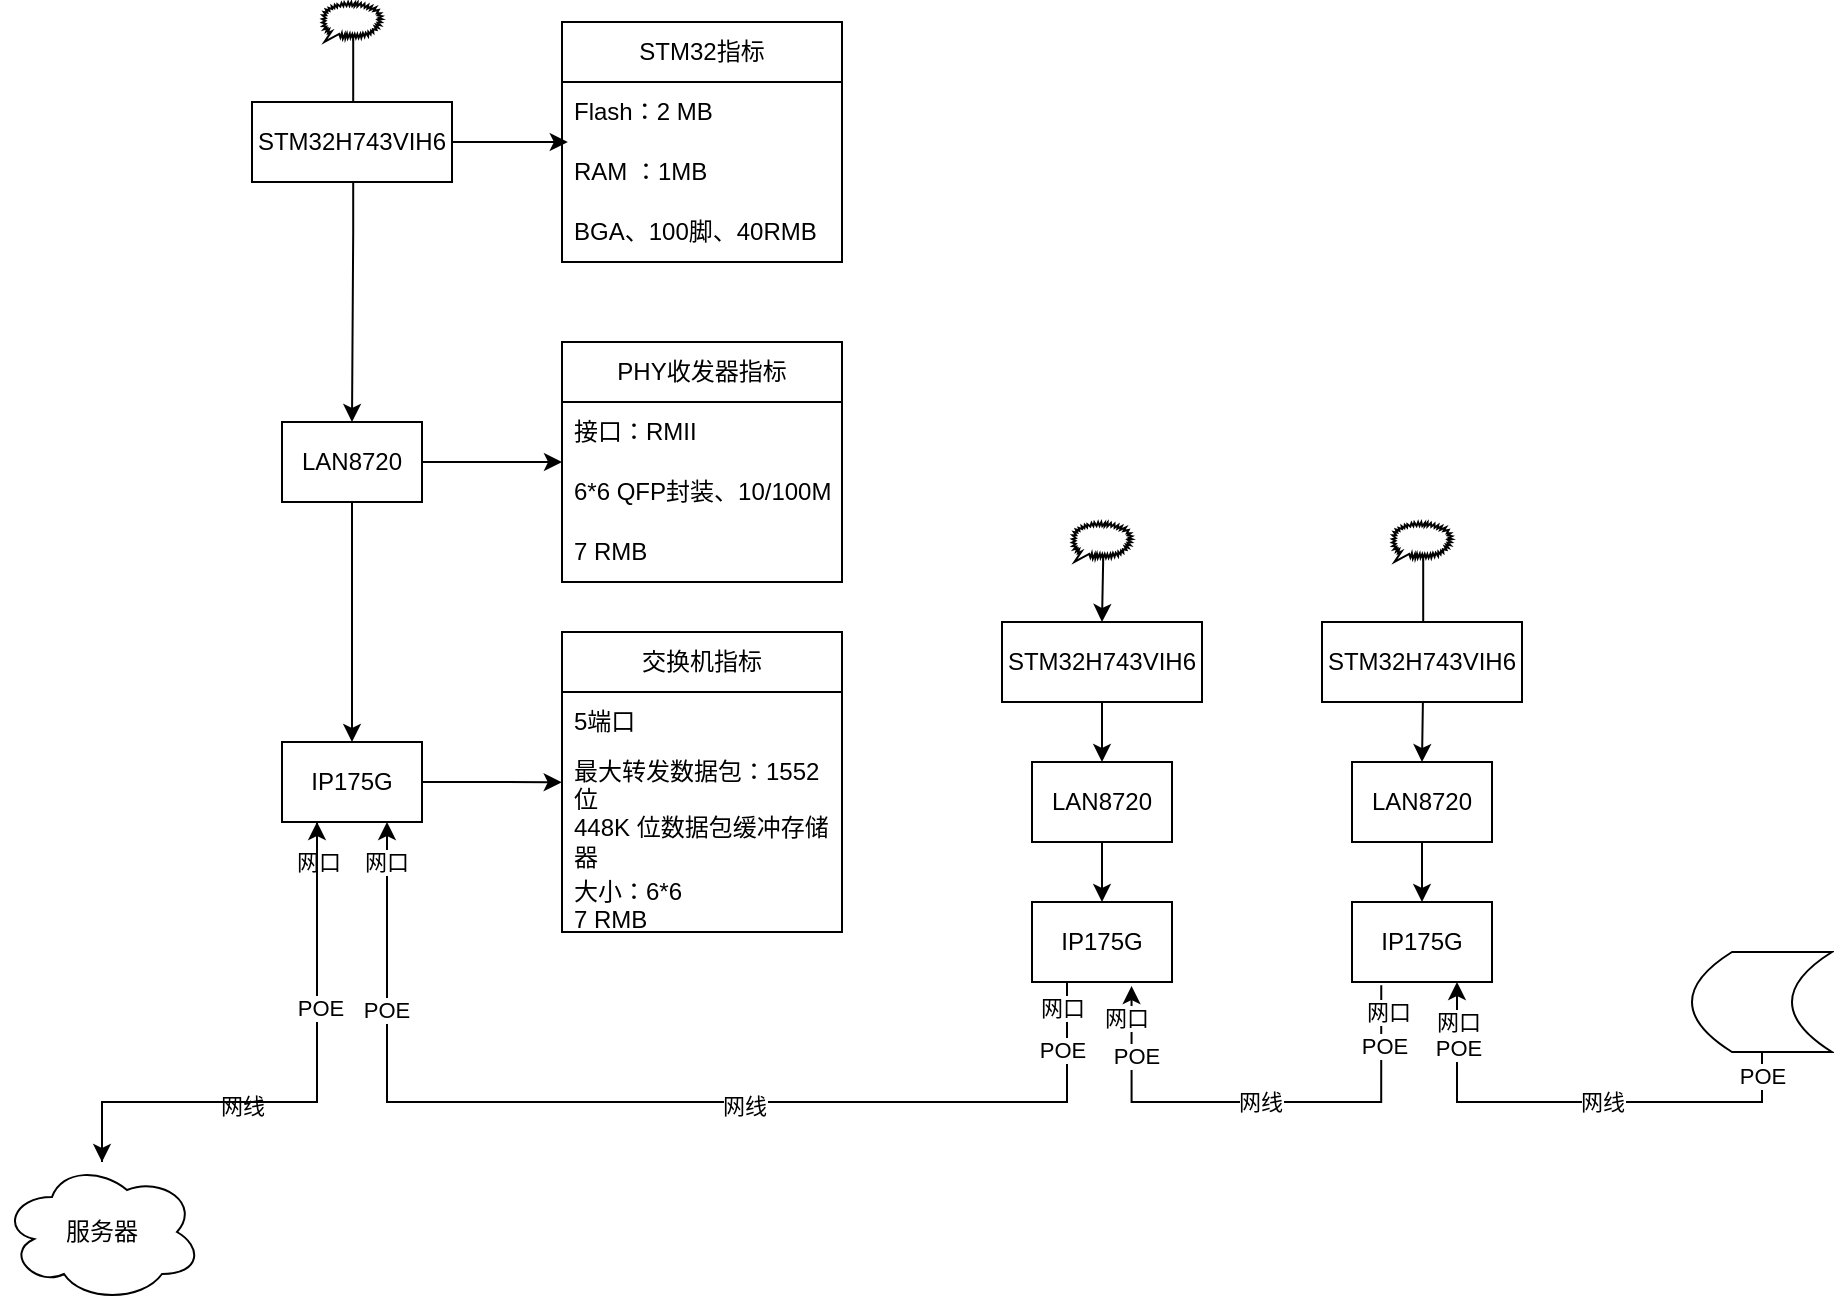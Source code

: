<mxfile version="24.7.6">
  <diagram name="第 1 页" id="cl7ZFlmtS4yidlTYS59g">
    <mxGraphModel dx="1116" dy="2990" grid="1" gridSize="10" guides="1" tooltips="1" connect="1" arrows="1" fold="1" page="1" pageScale="1" pageWidth="1654" pageHeight="2336" background="none" math="0" shadow="0">
      <root>
        <mxCell id="0" />
        <mxCell id="1" parent="0" />
        <mxCell id="Xt1rwFlgiwMUKymajf74-21" style="edgeStyle=orthogonalEdgeStyle;rounded=0;orthogonalLoop=1;jettySize=auto;html=1;entryX=0.5;entryY=0;entryDx=0;entryDy=0;" edge="1" parent="1" source="Xt1rwFlgiwMUKymajf74-1" target="Xt1rwFlgiwMUKymajf74-3">
          <mxGeometry relative="1" as="geometry" />
        </mxCell>
        <mxCell id="Xt1rwFlgiwMUKymajf74-1" value="LAN8720" style="rounded=0;whiteSpace=wrap;html=1;" vertex="1" parent="1">
          <mxGeometry x="565" y="330" width="70" height="40" as="geometry" />
        </mxCell>
        <mxCell id="Xt1rwFlgiwMUKymajf74-26" style="edgeStyle=orthogonalEdgeStyle;rounded=0;orthogonalLoop=1;jettySize=auto;html=1;exitX=0.25;exitY=1;exitDx=0;exitDy=0;entryX=0.75;entryY=1;entryDx=0;entryDy=0;" edge="1" parent="1" source="Xt1rwFlgiwMUKymajf74-3" target="Xt1rwFlgiwMUKymajf74-8">
          <mxGeometry relative="1" as="geometry">
            <Array as="points">
              <mxPoint x="583" y="500" />
              <mxPoint x="243" y="500" />
            </Array>
          </mxGeometry>
        </mxCell>
        <mxCell id="Xt1rwFlgiwMUKymajf74-60" value="网线" style="edgeLabel;html=1;align=center;verticalAlign=middle;resizable=0;points=[];" vertex="1" connectable="0" parent="Xt1rwFlgiwMUKymajf74-26">
          <mxGeometry x="-0.18" y="2" relative="1" as="geometry">
            <mxPoint as="offset" />
          </mxGeometry>
        </mxCell>
        <mxCell id="Xt1rwFlgiwMUKymajf74-64" value="网口" style="edgeLabel;html=1;align=center;verticalAlign=middle;resizable=0;points=[];" vertex="1" connectable="0" parent="Xt1rwFlgiwMUKymajf74-26">
          <mxGeometry x="0.84" y="1" relative="1" as="geometry">
            <mxPoint y="-23" as="offset" />
          </mxGeometry>
        </mxCell>
        <mxCell id="Xt1rwFlgiwMUKymajf74-66" value="网口" style="edgeLabel;html=1;align=center;verticalAlign=middle;resizable=0;points=[];" vertex="1" connectable="0" parent="Xt1rwFlgiwMUKymajf74-26">
          <mxGeometry x="-0.952" y="-3" relative="1" as="geometry">
            <mxPoint as="offset" />
          </mxGeometry>
        </mxCell>
        <mxCell id="Xt1rwFlgiwMUKymajf74-73" value="POE" style="edgeLabel;html=1;align=center;verticalAlign=middle;resizable=0;points=[];" vertex="1" connectable="0" parent="Xt1rwFlgiwMUKymajf74-26">
          <mxGeometry x="0.651" y="1" relative="1" as="geometry">
            <mxPoint as="offset" />
          </mxGeometry>
        </mxCell>
        <mxCell id="Xt1rwFlgiwMUKymajf74-74" value="POE" style="edgeLabel;html=1;align=center;verticalAlign=middle;resizable=0;points=[];" vertex="1" connectable="0" parent="Xt1rwFlgiwMUKymajf74-26">
          <mxGeometry x="-0.874" y="-3" relative="1" as="geometry">
            <mxPoint as="offset" />
          </mxGeometry>
        </mxCell>
        <mxCell id="Xt1rwFlgiwMUKymajf74-3" value="IP175G" style="rounded=0;whiteSpace=wrap;html=1;" vertex="1" parent="1">
          <mxGeometry x="565" y="400" width="70" height="40" as="geometry" />
        </mxCell>
        <mxCell id="Xt1rwFlgiwMUKymajf74-20" style="edgeStyle=orthogonalEdgeStyle;rounded=0;orthogonalLoop=1;jettySize=auto;html=1;entryX=0.5;entryY=0;entryDx=0;entryDy=0;" edge="1" parent="1" source="Xt1rwFlgiwMUKymajf74-7" target="Xt1rwFlgiwMUKymajf74-8">
          <mxGeometry relative="1" as="geometry" />
        </mxCell>
        <mxCell id="Xt1rwFlgiwMUKymajf74-57" style="edgeStyle=orthogonalEdgeStyle;rounded=0;orthogonalLoop=1;jettySize=auto;html=1;exitX=1;exitY=0.5;exitDx=0;exitDy=0;" edge="1" parent="1" source="Xt1rwFlgiwMUKymajf74-7">
          <mxGeometry relative="1" as="geometry">
            <mxPoint x="330" y="180" as="targetPoint" />
          </mxGeometry>
        </mxCell>
        <mxCell id="Xt1rwFlgiwMUKymajf74-7" value="LAN8720" style="rounded=0;whiteSpace=wrap;html=1;" vertex="1" parent="1">
          <mxGeometry x="190" y="160" width="70" height="40" as="geometry" />
        </mxCell>
        <mxCell id="Xt1rwFlgiwMUKymajf74-27" style="edgeStyle=orthogonalEdgeStyle;rounded=0;orthogonalLoop=1;jettySize=auto;html=1;exitX=0.25;exitY=1;exitDx=0;exitDy=0;" edge="1" parent="1" source="Xt1rwFlgiwMUKymajf74-8" target="Xt1rwFlgiwMUKymajf74-28">
          <mxGeometry relative="1" as="geometry">
            <mxPoint x="110" y="510" as="targetPoint" />
            <Array as="points">
              <mxPoint x="208" y="500" />
              <mxPoint x="100" y="500" />
            </Array>
          </mxGeometry>
        </mxCell>
        <mxCell id="Xt1rwFlgiwMUKymajf74-61" value="网线" style="edgeLabel;html=1;align=center;verticalAlign=middle;resizable=0;points=[];" vertex="1" connectable="0" parent="Xt1rwFlgiwMUKymajf74-27">
          <mxGeometry x="0.425" y="2" relative="1" as="geometry">
            <mxPoint x="20" as="offset" />
          </mxGeometry>
        </mxCell>
        <mxCell id="Xt1rwFlgiwMUKymajf74-65" value="网口" style="edgeLabel;html=1;align=center;verticalAlign=middle;resizable=0;points=[];" vertex="1" connectable="0" parent="Xt1rwFlgiwMUKymajf74-27">
          <mxGeometry x="-0.696" relative="1" as="geometry">
            <mxPoint y="-22" as="offset" />
          </mxGeometry>
        </mxCell>
        <mxCell id="Xt1rwFlgiwMUKymajf74-8" value="IP175G" style="rounded=0;whiteSpace=wrap;html=1;" vertex="1" parent="1">
          <mxGeometry x="190" y="320" width="70" height="40" as="geometry" />
        </mxCell>
        <mxCell id="Xt1rwFlgiwMUKymajf74-22" style="edgeStyle=orthogonalEdgeStyle;rounded=0;orthogonalLoop=1;jettySize=auto;html=1;entryX=0.5;entryY=0;entryDx=0;entryDy=0;" edge="1" parent="1" source="Xt1rwFlgiwMUKymajf74-9" target="Xt1rwFlgiwMUKymajf74-10">
          <mxGeometry relative="1" as="geometry" />
        </mxCell>
        <mxCell id="Xt1rwFlgiwMUKymajf74-9" value="LAN8720" style="rounded=0;whiteSpace=wrap;html=1;" vertex="1" parent="1">
          <mxGeometry x="725" y="330" width="70" height="40" as="geometry" />
        </mxCell>
        <mxCell id="Xt1rwFlgiwMUKymajf74-25" style="edgeStyle=orthogonalEdgeStyle;rounded=0;orthogonalLoop=1;jettySize=auto;html=1;exitX=0.209;exitY=1.04;exitDx=0;exitDy=0;entryX=0.711;entryY=1.05;entryDx=0;entryDy=0;entryPerimeter=0;exitPerimeter=0;" edge="1" parent="1" source="Xt1rwFlgiwMUKymajf74-10" target="Xt1rwFlgiwMUKymajf74-3">
          <mxGeometry relative="1" as="geometry">
            <mxPoint x="740" y="475" as="sourcePoint" />
            <mxPoint x="615" y="475" as="targetPoint" />
            <Array as="points">
              <mxPoint x="740" y="500" />
              <mxPoint x="615" y="500" />
            </Array>
          </mxGeometry>
        </mxCell>
        <mxCell id="Xt1rwFlgiwMUKymajf74-62" value="网线" style="edgeLabel;html=1;align=center;verticalAlign=middle;resizable=0;points=[];" vertex="1" connectable="0" parent="Xt1rwFlgiwMUKymajf74-25">
          <mxGeometry x="-0.008" relative="1" as="geometry">
            <mxPoint as="offset" />
          </mxGeometry>
        </mxCell>
        <mxCell id="Xt1rwFlgiwMUKymajf74-67" value="网口" style="edgeLabel;html=1;align=center;verticalAlign=middle;resizable=0;points=[];" vertex="1" connectable="0" parent="Xt1rwFlgiwMUKymajf74-25">
          <mxGeometry x="0.869" y="3" relative="1" as="geometry">
            <mxPoint as="offset" />
          </mxGeometry>
        </mxCell>
        <mxCell id="Xt1rwFlgiwMUKymajf74-69" value="网口" style="edgeLabel;html=1;align=center;verticalAlign=middle;resizable=0;points=[];" vertex="1" connectable="0" parent="Xt1rwFlgiwMUKymajf74-25">
          <mxGeometry x="-0.889" y="3" relative="1" as="geometry">
            <mxPoint as="offset" />
          </mxGeometry>
        </mxCell>
        <mxCell id="Xt1rwFlgiwMUKymajf74-75" value="POE" style="edgeLabel;html=1;align=center;verticalAlign=middle;resizable=0;points=[];" vertex="1" connectable="0" parent="Xt1rwFlgiwMUKymajf74-25">
          <mxGeometry x="0.713" y="-2" relative="1" as="geometry">
            <mxPoint as="offset" />
          </mxGeometry>
        </mxCell>
        <mxCell id="Xt1rwFlgiwMUKymajf74-76" value="POE" style="edgeLabel;html=1;align=center;verticalAlign=middle;resizable=0;points=[];" vertex="1" connectable="0" parent="Xt1rwFlgiwMUKymajf74-25">
          <mxGeometry x="-0.751" y="1" relative="1" as="geometry">
            <mxPoint as="offset" />
          </mxGeometry>
        </mxCell>
        <mxCell id="Xt1rwFlgiwMUKymajf74-10" value="IP175G" style="rounded=0;whiteSpace=wrap;html=1;" vertex="1" parent="1">
          <mxGeometry x="725" y="400" width="70" height="40" as="geometry" />
        </mxCell>
        <mxCell id="Xt1rwFlgiwMUKymajf74-17" style="edgeStyle=orthogonalEdgeStyle;rounded=0;orthogonalLoop=1;jettySize=auto;html=1;exitX=0.52;exitY=0.91;exitDx=0;exitDy=0;exitPerimeter=0;entryX=0.5;entryY=0;entryDx=0;entryDy=0;" edge="1" parent="1" source="Xt1rwFlgiwMUKymajf74-13" target="Xt1rwFlgiwMUKymajf74-7">
          <mxGeometry relative="1" as="geometry" />
        </mxCell>
        <mxCell id="Xt1rwFlgiwMUKymajf74-13" value="" style="whiteSpace=wrap;html=1;shape=mxgraph.basic.loud_callout" vertex="1" parent="1">
          <mxGeometry x="210" y="-50" width="30" height="20" as="geometry" />
        </mxCell>
        <mxCell id="Xt1rwFlgiwMUKymajf74-18" style="edgeStyle=orthogonalEdgeStyle;rounded=0;orthogonalLoop=1;jettySize=auto;html=1;exitX=0.52;exitY=0.91;exitDx=0;exitDy=0;exitPerimeter=0;entryX=0.5;entryY=0;entryDx=0;entryDy=0;" edge="1" parent="1" source="Xt1rwFlgiwMUKymajf74-33" target="Xt1rwFlgiwMUKymajf74-1">
          <mxGeometry relative="1" as="geometry" />
        </mxCell>
        <mxCell id="Xt1rwFlgiwMUKymajf74-14" value="" style="whiteSpace=wrap;html=1;shape=mxgraph.basic.loud_callout" vertex="1" parent="1">
          <mxGeometry x="585" y="210" width="30" height="20" as="geometry" />
        </mxCell>
        <mxCell id="Xt1rwFlgiwMUKymajf74-19" style="edgeStyle=orthogonalEdgeStyle;rounded=0;orthogonalLoop=1;jettySize=auto;html=1;exitX=0.52;exitY=0.91;exitDx=0;exitDy=0;exitPerimeter=0;entryX=0.5;entryY=0;entryDx=0;entryDy=0;" edge="1" parent="1" source="Xt1rwFlgiwMUKymajf74-15" target="Xt1rwFlgiwMUKymajf74-9">
          <mxGeometry relative="1" as="geometry">
            <Array as="points">
              <mxPoint x="761" y="290" />
            </Array>
          </mxGeometry>
        </mxCell>
        <mxCell id="Xt1rwFlgiwMUKymajf74-15" value="" style="whiteSpace=wrap;html=1;shape=mxgraph.basic.loud_callout" vertex="1" parent="1">
          <mxGeometry x="745" y="210" width="30" height="20" as="geometry" />
        </mxCell>
        <mxCell id="Xt1rwFlgiwMUKymajf74-24" style="edgeStyle=orthogonalEdgeStyle;rounded=0;orthogonalLoop=1;jettySize=auto;html=1;entryX=0.75;entryY=1;entryDx=0;entryDy=0;" edge="1" parent="1" source="Xt1rwFlgiwMUKymajf74-23" target="Xt1rwFlgiwMUKymajf74-10">
          <mxGeometry relative="1" as="geometry">
            <Array as="points">
              <mxPoint x="930" y="500" />
              <mxPoint x="778" y="500" />
            </Array>
          </mxGeometry>
        </mxCell>
        <mxCell id="Xt1rwFlgiwMUKymajf74-63" value="网线" style="edgeLabel;html=1;align=center;verticalAlign=middle;resizable=0;points=[];" vertex="1" connectable="0" parent="Xt1rwFlgiwMUKymajf74-24">
          <mxGeometry x="0.234" relative="1" as="geometry">
            <mxPoint x="41" as="offset" />
          </mxGeometry>
        </mxCell>
        <mxCell id="Xt1rwFlgiwMUKymajf74-68" value="网口" style="edgeLabel;html=1;align=center;verticalAlign=middle;resizable=0;points=[];" vertex="1" connectable="0" parent="Xt1rwFlgiwMUKymajf74-24">
          <mxGeometry x="0.831" relative="1" as="geometry">
            <mxPoint as="offset" />
          </mxGeometry>
        </mxCell>
        <mxCell id="Xt1rwFlgiwMUKymajf74-77" value="POE" style="edgeLabel;html=1;align=center;verticalAlign=middle;resizable=0;points=[];" vertex="1" connectable="0" parent="Xt1rwFlgiwMUKymajf74-24">
          <mxGeometry x="0.726" relative="1" as="geometry">
            <mxPoint as="offset" />
          </mxGeometry>
        </mxCell>
        <mxCell id="Xt1rwFlgiwMUKymajf74-78" value="POE" style="edgeLabel;html=1;align=center;verticalAlign=middle;resizable=0;points=[];" vertex="1" connectable="0" parent="Xt1rwFlgiwMUKymajf74-24">
          <mxGeometry x="-0.902" relative="1" as="geometry">
            <mxPoint as="offset" />
          </mxGeometry>
        </mxCell>
        <mxCell id="Xt1rwFlgiwMUKymajf74-23" value="" style="shape=dataStorage;whiteSpace=wrap;html=1;fixedSize=1;" vertex="1" parent="1">
          <mxGeometry x="895" y="425" width="70" height="50" as="geometry" />
        </mxCell>
        <mxCell id="Xt1rwFlgiwMUKymajf74-71" style="edgeStyle=orthogonalEdgeStyle;rounded=0;orthogonalLoop=1;jettySize=auto;html=1;entryX=0.25;entryY=1;entryDx=0;entryDy=0;" edge="1" parent="1" source="Xt1rwFlgiwMUKymajf74-28" target="Xt1rwFlgiwMUKymajf74-8">
          <mxGeometry relative="1" as="geometry">
            <Array as="points">
              <mxPoint x="100" y="500" />
              <mxPoint x="208" y="500" />
            </Array>
          </mxGeometry>
        </mxCell>
        <mxCell id="Xt1rwFlgiwMUKymajf74-72" value="POE" style="edgeLabel;html=1;align=center;verticalAlign=middle;resizable=0;points=[];" vertex="1" connectable="0" parent="Xt1rwFlgiwMUKymajf74-71">
          <mxGeometry x="0.333" y="-1" relative="1" as="geometry">
            <mxPoint as="offset" />
          </mxGeometry>
        </mxCell>
        <mxCell id="Xt1rwFlgiwMUKymajf74-28" value="服务器" style="ellipse;shape=cloud;whiteSpace=wrap;html=1;" vertex="1" parent="1">
          <mxGeometry x="50" y="530" width="100" height="70" as="geometry" />
        </mxCell>
        <mxCell id="Xt1rwFlgiwMUKymajf74-30" value="STM32H743VIH6" style="rounded=0;whiteSpace=wrap;html=1;" vertex="1" parent="1">
          <mxGeometry x="175" width="100" height="40" as="geometry" />
        </mxCell>
        <mxCell id="Xt1rwFlgiwMUKymajf74-34" value="" style="edgeStyle=orthogonalEdgeStyle;rounded=0;orthogonalLoop=1;jettySize=auto;html=1;exitX=0.52;exitY=0.91;exitDx=0;exitDy=0;exitPerimeter=0;entryX=0.5;entryY=0;entryDx=0;entryDy=0;" edge="1" parent="1" source="Xt1rwFlgiwMUKymajf74-14" target="Xt1rwFlgiwMUKymajf74-33">
          <mxGeometry relative="1" as="geometry">
            <mxPoint x="601" y="228" as="sourcePoint" />
            <mxPoint x="600" y="330" as="targetPoint" />
          </mxGeometry>
        </mxCell>
        <mxCell id="Xt1rwFlgiwMUKymajf74-33" value="STM32H743VIH6" style="rounded=0;whiteSpace=wrap;html=1;" vertex="1" parent="1">
          <mxGeometry x="550" y="260" width="100" height="40" as="geometry" />
        </mxCell>
        <mxCell id="Xt1rwFlgiwMUKymajf74-35" value="STM32H743VIH6" style="rounded=0;whiteSpace=wrap;html=1;" vertex="1" parent="1">
          <mxGeometry x="710" y="260" width="100" height="40" as="geometry" />
        </mxCell>
        <mxCell id="Xt1rwFlgiwMUKymajf74-39" value="交换机指标" style="swimlane;fontStyle=0;childLayout=stackLayout;horizontal=1;startSize=30;horizontalStack=0;resizeParent=1;resizeParentMax=0;resizeLast=0;collapsible=1;marginBottom=0;whiteSpace=wrap;html=1;" vertex="1" parent="1">
          <mxGeometry x="330" y="265" width="140" height="150" as="geometry" />
        </mxCell>
        <mxCell id="Xt1rwFlgiwMUKymajf74-40" value="5端口" style="text;strokeColor=none;fillColor=none;align=left;verticalAlign=middle;spacingLeft=4;spacingRight=4;overflow=hidden;points=[[0,0.5],[1,0.5]];portConstraint=eastwest;rotatable=0;whiteSpace=wrap;html=1;" vertex="1" parent="Xt1rwFlgiwMUKymajf74-39">
          <mxGeometry y="30" width="140" height="30" as="geometry" />
        </mxCell>
        <mxCell id="Xt1rwFlgiwMUKymajf74-41" value="最大转发数据包：1552 位&lt;br&gt;448K 位数据包缓冲存储器 " style="text;strokeColor=none;fillColor=none;align=left;verticalAlign=middle;spacingLeft=4;spacingRight=4;overflow=hidden;points=[[0,0.5],[1,0.5]];portConstraint=eastwest;rotatable=0;whiteSpace=wrap;html=1;" vertex="1" parent="Xt1rwFlgiwMUKymajf74-39">
          <mxGeometry y="60" width="140" height="60" as="geometry" />
        </mxCell>
        <mxCell id="Xt1rwFlgiwMUKymajf74-42" value="大小：6*6&lt;br&gt;7 RMB" style="text;strokeColor=none;fillColor=none;align=left;verticalAlign=middle;spacingLeft=4;spacingRight=4;overflow=hidden;points=[[0,0.5],[1,0.5]];portConstraint=eastwest;rotatable=0;whiteSpace=wrap;html=1;" vertex="1" parent="Xt1rwFlgiwMUKymajf74-39">
          <mxGeometry y="120" width="140" height="30" as="geometry" />
        </mxCell>
        <mxCell id="Xt1rwFlgiwMUKymajf74-44" value="PHY收发器指标" style="swimlane;fontStyle=0;childLayout=stackLayout;horizontal=1;startSize=30;horizontalStack=0;resizeParent=1;resizeParentMax=0;resizeLast=0;collapsible=1;marginBottom=0;whiteSpace=wrap;html=1;" vertex="1" parent="1">
          <mxGeometry x="330" y="120" width="140" height="120" as="geometry" />
        </mxCell>
        <mxCell id="Xt1rwFlgiwMUKymajf74-45" value="接口：RMII" style="text;strokeColor=none;fillColor=none;align=left;verticalAlign=middle;spacingLeft=4;spacingRight=4;overflow=hidden;points=[[0,0.5],[1,0.5]];portConstraint=eastwest;rotatable=0;whiteSpace=wrap;html=1;" vertex="1" parent="Xt1rwFlgiwMUKymajf74-44">
          <mxGeometry y="30" width="140" height="30" as="geometry" />
        </mxCell>
        <mxCell id="Xt1rwFlgiwMUKymajf74-46" value="6*6 QFP封装、10/100M" style="text;strokeColor=none;fillColor=none;align=left;verticalAlign=middle;spacingLeft=4;spacingRight=4;overflow=hidden;points=[[0,0.5],[1,0.5]];portConstraint=eastwest;rotatable=0;whiteSpace=wrap;html=1;" vertex="1" parent="Xt1rwFlgiwMUKymajf74-44">
          <mxGeometry y="60" width="140" height="30" as="geometry" />
        </mxCell>
        <mxCell id="Xt1rwFlgiwMUKymajf74-47" value="7 RMB" style="text;strokeColor=none;fillColor=none;align=left;verticalAlign=middle;spacingLeft=4;spacingRight=4;overflow=hidden;points=[[0,0.5],[1,0.5]];portConstraint=eastwest;rotatable=0;whiteSpace=wrap;html=1;" vertex="1" parent="Xt1rwFlgiwMUKymajf74-44">
          <mxGeometry y="90" width="140" height="30" as="geometry" />
        </mxCell>
        <mxCell id="Xt1rwFlgiwMUKymajf74-48" value="STM32指标" style="swimlane;fontStyle=0;childLayout=stackLayout;horizontal=1;startSize=30;horizontalStack=0;resizeParent=1;resizeParentMax=0;resizeLast=0;collapsible=1;marginBottom=0;whiteSpace=wrap;html=1;" vertex="1" parent="1">
          <mxGeometry x="330" y="-40" width="140" height="120" as="geometry">
            <mxRectangle x="330" y="-240" width="60" height="30" as="alternateBounds" />
          </mxGeometry>
        </mxCell>
        <mxCell id="Xt1rwFlgiwMUKymajf74-49" value="Flash：2 MB" style="text;strokeColor=none;fillColor=none;align=left;verticalAlign=middle;spacingLeft=4;spacingRight=4;overflow=hidden;points=[[0,0.5],[1,0.5]];portConstraint=eastwest;rotatable=0;whiteSpace=wrap;html=1;" vertex="1" parent="Xt1rwFlgiwMUKymajf74-48">
          <mxGeometry y="30" width="140" height="30" as="geometry" />
        </mxCell>
        <mxCell id="Xt1rwFlgiwMUKymajf74-50" value="RAM ：1MB" style="text;strokeColor=none;fillColor=none;align=left;verticalAlign=middle;spacingLeft=4;spacingRight=4;overflow=hidden;points=[[0,0.5],[1,0.5]];portConstraint=eastwest;rotatable=0;whiteSpace=wrap;html=1;" vertex="1" parent="Xt1rwFlgiwMUKymajf74-48">
          <mxGeometry y="60" width="140" height="30" as="geometry" />
        </mxCell>
        <mxCell id="Xt1rwFlgiwMUKymajf74-51" value="BGA、100脚、40RMB" style="text;strokeColor=none;fillColor=none;align=left;verticalAlign=middle;spacingLeft=4;spacingRight=4;overflow=hidden;points=[[0,0.5],[1,0.5]];portConstraint=eastwest;rotatable=0;whiteSpace=wrap;html=1;" vertex="1" parent="Xt1rwFlgiwMUKymajf74-48">
          <mxGeometry y="90" width="140" height="30" as="geometry" />
        </mxCell>
        <mxCell id="Xt1rwFlgiwMUKymajf74-56" style="edgeStyle=orthogonalEdgeStyle;rounded=0;orthogonalLoop=1;jettySize=auto;html=1;exitX=1;exitY=0.5;exitDx=0;exitDy=0;entryX=0.021;entryY=0.033;entryDx=0;entryDy=0;entryPerimeter=0;" edge="1" parent="1" source="Xt1rwFlgiwMUKymajf74-30" target="Xt1rwFlgiwMUKymajf74-50">
          <mxGeometry relative="1" as="geometry">
            <Array as="points">
              <mxPoint x="333" y="20" />
            </Array>
          </mxGeometry>
        </mxCell>
        <mxCell id="Xt1rwFlgiwMUKymajf74-59" style="edgeStyle=orthogonalEdgeStyle;rounded=0;orthogonalLoop=1;jettySize=auto;html=1;entryX=-0.001;entryY=0.252;entryDx=0;entryDy=0;entryPerimeter=0;" edge="1" parent="1" source="Xt1rwFlgiwMUKymajf74-8" target="Xt1rwFlgiwMUKymajf74-41">
          <mxGeometry relative="1" as="geometry" />
        </mxCell>
      </root>
    </mxGraphModel>
  </diagram>
</mxfile>
